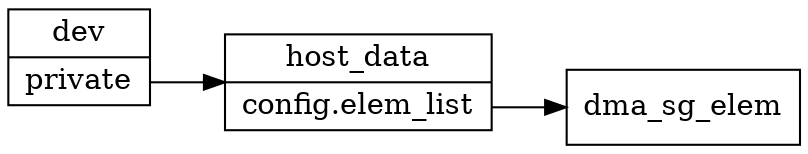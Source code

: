 digraph G {
    node [shape = "record"];
    rankdir = LR;

    dev [label="dev |<private>private"];
    dev:private -> host_data;

    host_data [label="host_data |<config>config.elem_list"]
    host_data:config -> dma_sg_elem;
}
